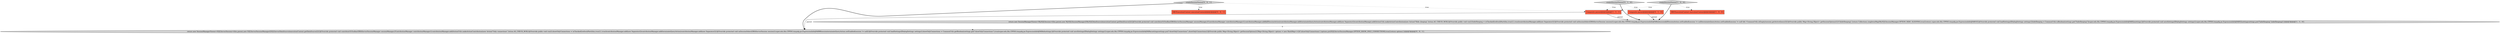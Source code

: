 digraph {
7 [style = filled, label = "DBCExecutionContext executionContext@@@2@@@['0', '0', '1']", fillcolor = tomato, shape = box image = "AAA0AAABBB3BBB"];
8 [style = filled, label = "createSessionViewer['0', '0', '1']", fillcolor = lightgray, shape = diamond image = "AAA0AAABBB3BBB"];
4 [style = filled, label = "Composite parent@@@2@@@['0', '1', '0']", fillcolor = tomato, shape = box image = "AAA0AAABBB2BBB"];
1 [style = filled, label = "DBCExecutionContext executionContext@@@2@@@['1', '0', '0']", fillcolor = tomato, shape = box image = "AAA0AAABBB1BBB"];
0 [style = filled, label = "return new SessionManagerViewer<MySQLSession>(this,parent,new MySQLSessionManager((MySQLDataSource)executionContext.getDataSource())){@Override protected void contributeToToolbar(DBAServerSessionManager sessionManager,IContributionManager contributionManager){contributionManager.add(killSessionAction)contributionManager.add(terminateQueryAction)contributionManager.add(new Separator())contributionManager.add(ActionUtils.makeActionContribution(new Action(\"Hide sleeping\",Action.AS_CHECK_BOX){@Override public void run(){hideSleeping = isChecked()refreshPart(this,true)}},true))contributionManager.add(new Separator())}@Override protected void onSessionSelect(DBAServerSession session){super.edu.fdu.CPPDG.tinypdg.pe.ExpressionInfo@9d8edsessionkillSessionAction.setEnabled(session != null)terminateQueryAction.setEnabled(session != null && !CommonUtils.isEmpty(session.getActiveQuery()))}@Override public Map<String,Object> getSessionOptions(){if (hideSleeping) {return Collections.singletonMap(MySQLSessionManager.OPTION_HIDE_SLEEPING,true)}return super.edu.fdu.CPPDG.tinypdg.pe.ExpressionInfo@9d918}@Override protected void loadSettings(IDialogSettings settings){hideSleeping = CommonUtils.toBoolean(settings.get(\"hideSleeping\"))super.edu.fdu.CPPDG.tinypdg.pe.ExpressionInfo@9d92asettings}@Override protected void saveSettings(IDialogSettings settings){super.edu.fdu.CPPDG.tinypdg.pe.ExpressionInfo@9d932settingssettings.put(\"hideSleeping\",hideSleeping)}}@@@3@@@['1', '1', '0']", fillcolor = lightgray, shape = ellipse image = "AAA0AAABBB1BBB"];
6 [style = filled, label = "return new SessionManagerViewer<SQLServerSession>(this,parent,new SQLServerSessionManager((SQLServerDataSource)executionContext.getDataSource())){@Override protected void contributeToToolbar(DBAServerSessionManager sessionManager,IContributionManager contributionManager){contributionManager.add(ActionUtils.makeActionContribution(new Action(\"Only connections\",Action.AS_CHECK_BOX){@Override public void run(){showOnlyConnections = isChecked()refreshPart(this,true)}},true))contributionManager.add(new Separator())contributionManager.add(terminateQueryAction)contributionManager.add(new Separator())}@Override protected void onSessionSelect(DBAServerSession session){super.edu.fdu.CPPDG.tinypdg.pe.ExpressionInfo@9d988sessionterminateQueryAction.setEnabled(session != null)}@Override protected void loadSettings(IDialogSettings settings){showOnlyConnections = CommonUtils.getBoolean(settings.get(\"showOnlyConnections\"),true)super.edu.fdu.CPPDG.tinypdg.pe.ExpressionInfo@9d9a4settings}@Override protected void saveSettings(IDialogSettings settings){super.edu.fdu.CPPDG.tinypdg.pe.ExpressionInfo@9d9acsettingssettings.put(\"showOnlyConnections\",showOnlyConnections)}@Override public Map<String,Object> getSessionOptions(){Map<String,Object> options = new HashMap<>()if (showOnlyConnections) {options.put(SQLServerSessionManager.OPTION_SHOW_ONLY_CONNECTIONS,true)}return options}}@@@3@@@['0', '0', '1']", fillcolor = lightgray, shape = ellipse image = "AAA0AAABBB3BBB"];
3 [style = filled, label = "Composite parent@@@2@@@['1', '1', '1']", fillcolor = tomato, shape = box image = "AAA0AAABBB1BBB"];
2 [style = filled, label = "createSessionViewer['1', '0', '0']", fillcolor = lightgray, shape = diamond image = "AAA0AAABBB1BBB"];
5 [style = filled, label = "createSessionViewer['0', '1', '0']", fillcolor = lightgray, shape = diamond image = "AAA0AAABBB2BBB"];
2->1 [style = dotted, label="true"];
2->0 [style = bold, label=""];
8->3 [style = dotted, label="true"];
5->0 [style = bold, label=""];
5->4 [style = dotted, label="true"];
2->3 [style = dotted, label="true"];
3->6 [style = solid, label="parent"];
8->6 [style = bold, label=""];
8->7 [style = dotted, label="true"];
3->0 [style = solid, label="parent"];
4->0 [style = solid, label="parent"];
5->3 [style = dotted, label="true"];
0->6 [style = dashed, label="0"];
}
